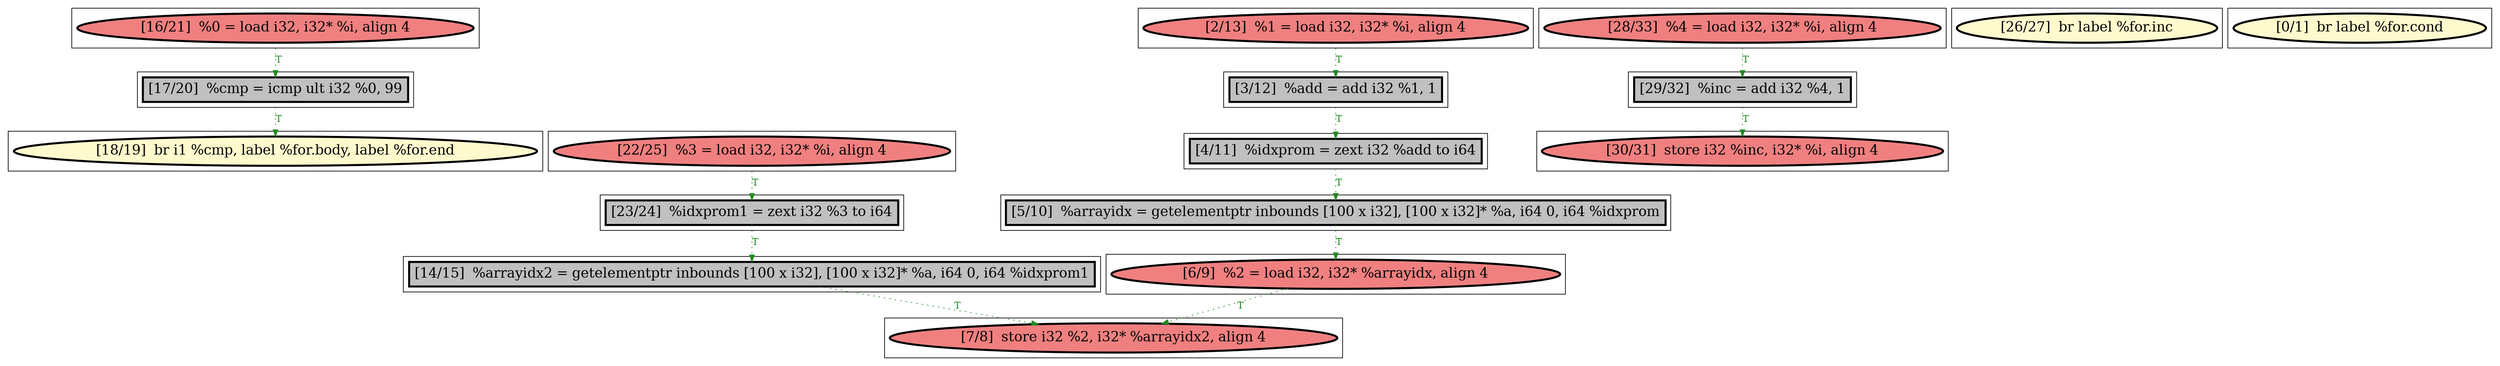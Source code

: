 
digraph G {



node194->node195 [style=dotted,color=forestgreen,label="T",fontcolor=forestgreen ]
node198->node196 [style=dotted,color=forestgreen,label="T",fontcolor=forestgreen ]
node195->node192 [style=dotted,color=forestgreen,label="T",fontcolor=forestgreen ]
node193->node199 [style=dotted,color=forestgreen,label="T",fontcolor=forestgreen ]
node200->node204 [style=dotted,color=forestgreen,label="T",fontcolor=forestgreen ]
node204->node201 [style=dotted,color=forestgreen,label="T",fontcolor=forestgreen ]
node203->node191 [style=dotted,color=forestgreen,label="T",fontcolor=forestgreen ]
node189->node193 [style=dotted,color=forestgreen,label="T",fontcolor=forestgreen ]
node196->node197 [style=dotted,color=forestgreen,label="T",fontcolor=forestgreen ]
node201->node198 [style=dotted,color=forestgreen,label="T",fontcolor=forestgreen ]
node202->node203 [style=dotted,color=forestgreen,label="T",fontcolor=forestgreen ]
node199->node197 [style=dotted,color=forestgreen,label="T",fontcolor=forestgreen ]


subgraph cluster16 {


node204 [penwidth=3.0,fontsize=20,fillcolor=grey,label="[3/12]  %add = add i32 %1, 1",shape=rectangle,style=filled ]



}

subgraph cluster4 {


node192 [penwidth=3.0,fontsize=20,fillcolor=lemonchiffon,label="[18/19]  br i1 %cmp, label %for.body, label %for.end",shape=ellipse,style=filled ]



}

subgraph cluster3 {


node191 [penwidth=3.0,fontsize=20,fillcolor=lightcoral,label="[30/31]  store i32 %inc, i32* %i, align 4",shape=ellipse,style=filled ]



}

subgraph cluster2 {


node190 [penwidth=3.0,fontsize=20,fillcolor=lemonchiffon,label="[26/27]  br label %for.inc",shape=ellipse,style=filled ]



}

subgraph cluster1 {


node189 [penwidth=3.0,fontsize=20,fillcolor=lightcoral,label="[22/25]  %3 = load i32, i32* %i, align 4",shape=ellipse,style=filled ]



}

subgraph cluster12 {


node200 [penwidth=3.0,fontsize=20,fillcolor=lightcoral,label="[2/13]  %1 = load i32, i32* %i, align 4",shape=ellipse,style=filled ]



}

subgraph cluster5 {


node193 [penwidth=3.0,fontsize=20,fillcolor=grey,label="[23/24]  %idxprom1 = zext i32 %3 to i64",shape=rectangle,style=filled ]



}

subgraph cluster0 {


node188 [penwidth=3.0,fontsize=20,fillcolor=lemonchiffon,label="[0/1]  br label %for.cond",shape=ellipse,style=filled ]



}

subgraph cluster6 {


node194 [penwidth=3.0,fontsize=20,fillcolor=lightcoral,label="[16/21]  %0 = load i32, i32* %i, align 4",shape=ellipse,style=filled ]



}

subgraph cluster14 {


node202 [penwidth=3.0,fontsize=20,fillcolor=lightcoral,label="[28/33]  %4 = load i32, i32* %i, align 4",shape=ellipse,style=filled ]



}

subgraph cluster7 {


node195 [penwidth=3.0,fontsize=20,fillcolor=grey,label="[17/20]  %cmp = icmp ult i32 %0, 99",shape=rectangle,style=filled ]



}

subgraph cluster8 {


node196 [penwidth=3.0,fontsize=20,fillcolor=lightcoral,label="[6/9]  %2 = load i32, i32* %arrayidx, align 4",shape=ellipse,style=filled ]



}

subgraph cluster9 {


node197 [penwidth=3.0,fontsize=20,fillcolor=lightcoral,label="[7/8]  store i32 %2, i32* %arrayidx2, align 4",shape=ellipse,style=filled ]



}

subgraph cluster10 {


node198 [penwidth=3.0,fontsize=20,fillcolor=grey,label="[5/10]  %arrayidx = getelementptr inbounds [100 x i32], [100 x i32]* %a, i64 0, i64 %idxprom",shape=rectangle,style=filled ]



}

subgraph cluster11 {


node199 [penwidth=3.0,fontsize=20,fillcolor=grey,label="[14/15]  %arrayidx2 = getelementptr inbounds [100 x i32], [100 x i32]* %a, i64 0, i64 %idxprom1",shape=rectangle,style=filled ]



}

subgraph cluster13 {


node201 [penwidth=3.0,fontsize=20,fillcolor=grey,label="[4/11]  %idxprom = zext i32 %add to i64",shape=rectangle,style=filled ]



}

subgraph cluster15 {


node203 [penwidth=3.0,fontsize=20,fillcolor=grey,label="[29/32]  %inc = add i32 %4, 1",shape=rectangle,style=filled ]



}

}
